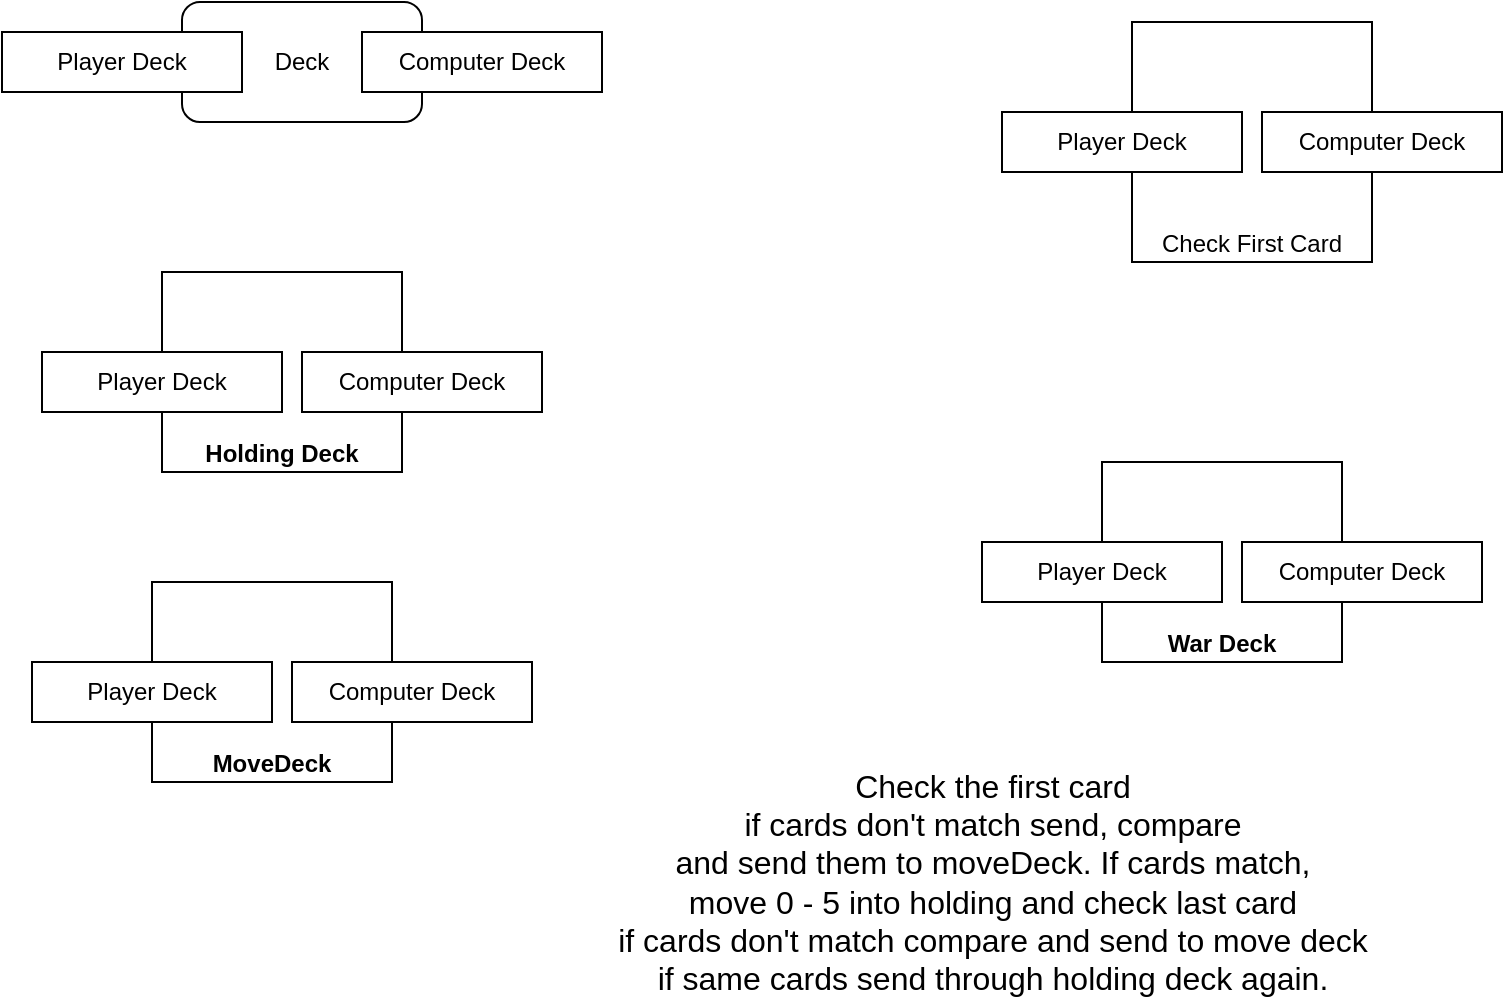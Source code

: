 <mxfile>
    <diagram id="kEvOaR7Lp4RyKJr2K9Rp" name="Page-1">
        <mxGraphModel dx="898" dy="553" grid="1" gridSize="10" guides="1" tooltips="1" connect="1" arrows="1" fold="1" page="1" pageScale="1" pageWidth="850" pageHeight="1100" math="0" shadow="0">
            <root>
                <mxCell id="0"/>
                <mxCell id="1" parent="0"/>
                <mxCell id="2" value="Deck" style="rounded=1;whiteSpace=wrap;html=1;" parent="1" vertex="1">
                    <mxGeometry x="100" y="30" width="120" height="60" as="geometry"/>
                </mxCell>
                <mxCell id="3" value="Player Deck" style="rounded=0;whiteSpace=wrap;html=1;" parent="1" vertex="1">
                    <mxGeometry x="10" y="45" width="120" height="30" as="geometry"/>
                </mxCell>
                <mxCell id="4" value="Computer Deck" style="rounded=0;whiteSpace=wrap;html=1;" parent="1" vertex="1">
                    <mxGeometry x="190" y="45" width="120" height="30" as="geometry"/>
                </mxCell>
                <mxCell id="5" value="Holding Deck" style="rounded=0;whiteSpace=wrap;html=1;verticalAlign=bottom;fontStyle=1" parent="1" vertex="1">
                    <mxGeometry x="90" y="165" width="120" height="100" as="geometry"/>
                </mxCell>
                <mxCell id="7" value="Player Deck" style="rounded=0;whiteSpace=wrap;html=1;" parent="1" vertex="1">
                    <mxGeometry x="30" y="205" width="120" height="30" as="geometry"/>
                </mxCell>
                <mxCell id="8" value="Computer Deck" style="rounded=0;whiteSpace=wrap;html=1;" parent="1" vertex="1">
                    <mxGeometry x="160" y="205" width="120" height="30" as="geometry"/>
                </mxCell>
                <mxCell id="9" value="Check First Card" style="rounded=0;whiteSpace=wrap;html=1;verticalAlign=bottom;" parent="1" vertex="1">
                    <mxGeometry x="575" y="40" width="120" height="120" as="geometry"/>
                </mxCell>
                <mxCell id="10" value="Player Deck" style="rounded=0;whiteSpace=wrap;html=1;" parent="1" vertex="1">
                    <mxGeometry x="510" y="85" width="120" height="30" as="geometry"/>
                </mxCell>
                <mxCell id="11" value="Computer Deck" style="rounded=0;whiteSpace=wrap;html=1;" parent="1" vertex="1">
                    <mxGeometry x="640" y="85" width="120" height="30" as="geometry"/>
                </mxCell>
                <mxCell id="12" value="MoveDeck" style="rounded=0;whiteSpace=wrap;html=1;verticalAlign=bottom;fontStyle=1" parent="1" vertex="1">
                    <mxGeometry x="85" y="320" width="120" height="100" as="geometry"/>
                </mxCell>
                <mxCell id="13" value="Player Deck" style="rounded=0;whiteSpace=wrap;html=1;" parent="1" vertex="1">
                    <mxGeometry x="25" y="360" width="120" height="30" as="geometry"/>
                </mxCell>
                <mxCell id="14" value="Computer Deck" style="rounded=0;whiteSpace=wrap;html=1;" parent="1" vertex="1">
                    <mxGeometry x="155" y="360" width="120" height="30" as="geometry"/>
                </mxCell>
                <mxCell id="15" value="War Deck" style="rounded=0;whiteSpace=wrap;html=1;verticalAlign=bottom;fontStyle=1" parent="1" vertex="1">
                    <mxGeometry x="560" y="260" width="120" height="100" as="geometry"/>
                </mxCell>
                <mxCell id="16" value="Player Deck" style="rounded=0;whiteSpace=wrap;html=1;" parent="1" vertex="1">
                    <mxGeometry x="500" y="300" width="120" height="30" as="geometry"/>
                </mxCell>
                <mxCell id="17" value="Computer Deck" style="rounded=0;whiteSpace=wrap;html=1;" parent="1" vertex="1">
                    <mxGeometry x="630" y="300" width="120" height="30" as="geometry"/>
                </mxCell>
                <mxCell id="18" value="Check the first card&lt;br style=&quot;font-size: 16px;&quot;&gt;if cards don't match send, compare&lt;br style=&quot;font-size: 16px;&quot;&gt;and send them to moveDeck. If cards match,&lt;br style=&quot;font-size: 16px;&quot;&gt;move 0 - 5 into holding and check last card&lt;br style=&quot;font-size: 16px;&quot;&gt;if cards don't match compare and send to move deck&lt;br style=&quot;font-size: 16px;&quot;&gt;if same cards send through holding deck again.&lt;br style=&quot;font-size: 16px;&quot;&gt;" style="text;html=1;align=center;verticalAlign=middle;resizable=0;points=[];autosize=1;strokeColor=none;fontSize=16;" vertex="1" parent="1">
                    <mxGeometry x="310" y="410" width="390" height="120" as="geometry"/>
                </mxCell>
            </root>
        </mxGraphModel>
    </diagram>
</mxfile>